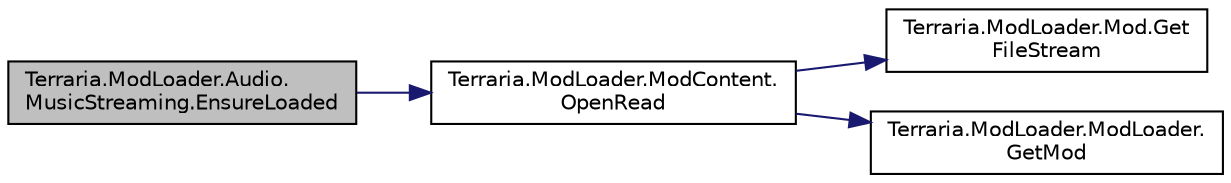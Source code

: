 digraph "Terraria.ModLoader.Audio.MusicStreaming.EnsureLoaded"
{
  edge [fontname="Helvetica",fontsize="10",labelfontname="Helvetica",labelfontsize="10"];
  node [fontname="Helvetica",fontsize="10",shape=record];
  rankdir="LR";
  Node6 [label="Terraria.ModLoader.Audio.\lMusicStreaming.EnsureLoaded",height=0.2,width=0.4,color="black", fillcolor="grey75", style="filled", fontcolor="black"];
  Node6 -> Node7 [color="midnightblue",fontsize="10",style="solid",fontname="Helvetica"];
  Node7 [label="Terraria.ModLoader.ModContent.\lOpenRead",height=0.2,width=0.4,color="black", fillcolor="white", style="filled",URL="$class_terraria_1_1_mod_loader_1_1_mod_content.html#a7d35872c47802050843cea0404e40112"];
  Node7 -> Node8 [color="midnightblue",fontsize="10",style="solid",fontname="Helvetica"];
  Node8 [label="Terraria.ModLoader.Mod.Get\lFileStream",height=0.2,width=0.4,color="black", fillcolor="white", style="filled",URL="$class_terraria_1_1_mod_loader_1_1_mod.html#ae92eb7108688b169f112c00b66f4d43f",tooltip="Retrieve contents of files within the tmod file "];
  Node7 -> Node9 [color="midnightblue",fontsize="10",style="solid",fontname="Helvetica"];
  Node9 [label="Terraria.ModLoader.ModLoader.\lGetMod",height=0.2,width=0.4,color="black", fillcolor="white", style="filled",URL="$class_terraria_1_1_mod_loader_1_1_mod_loader.html#aed988cac63e90351b6ed0bd72495f3af",tooltip="Gets the instance of the Mod with the specified name. "];
}
